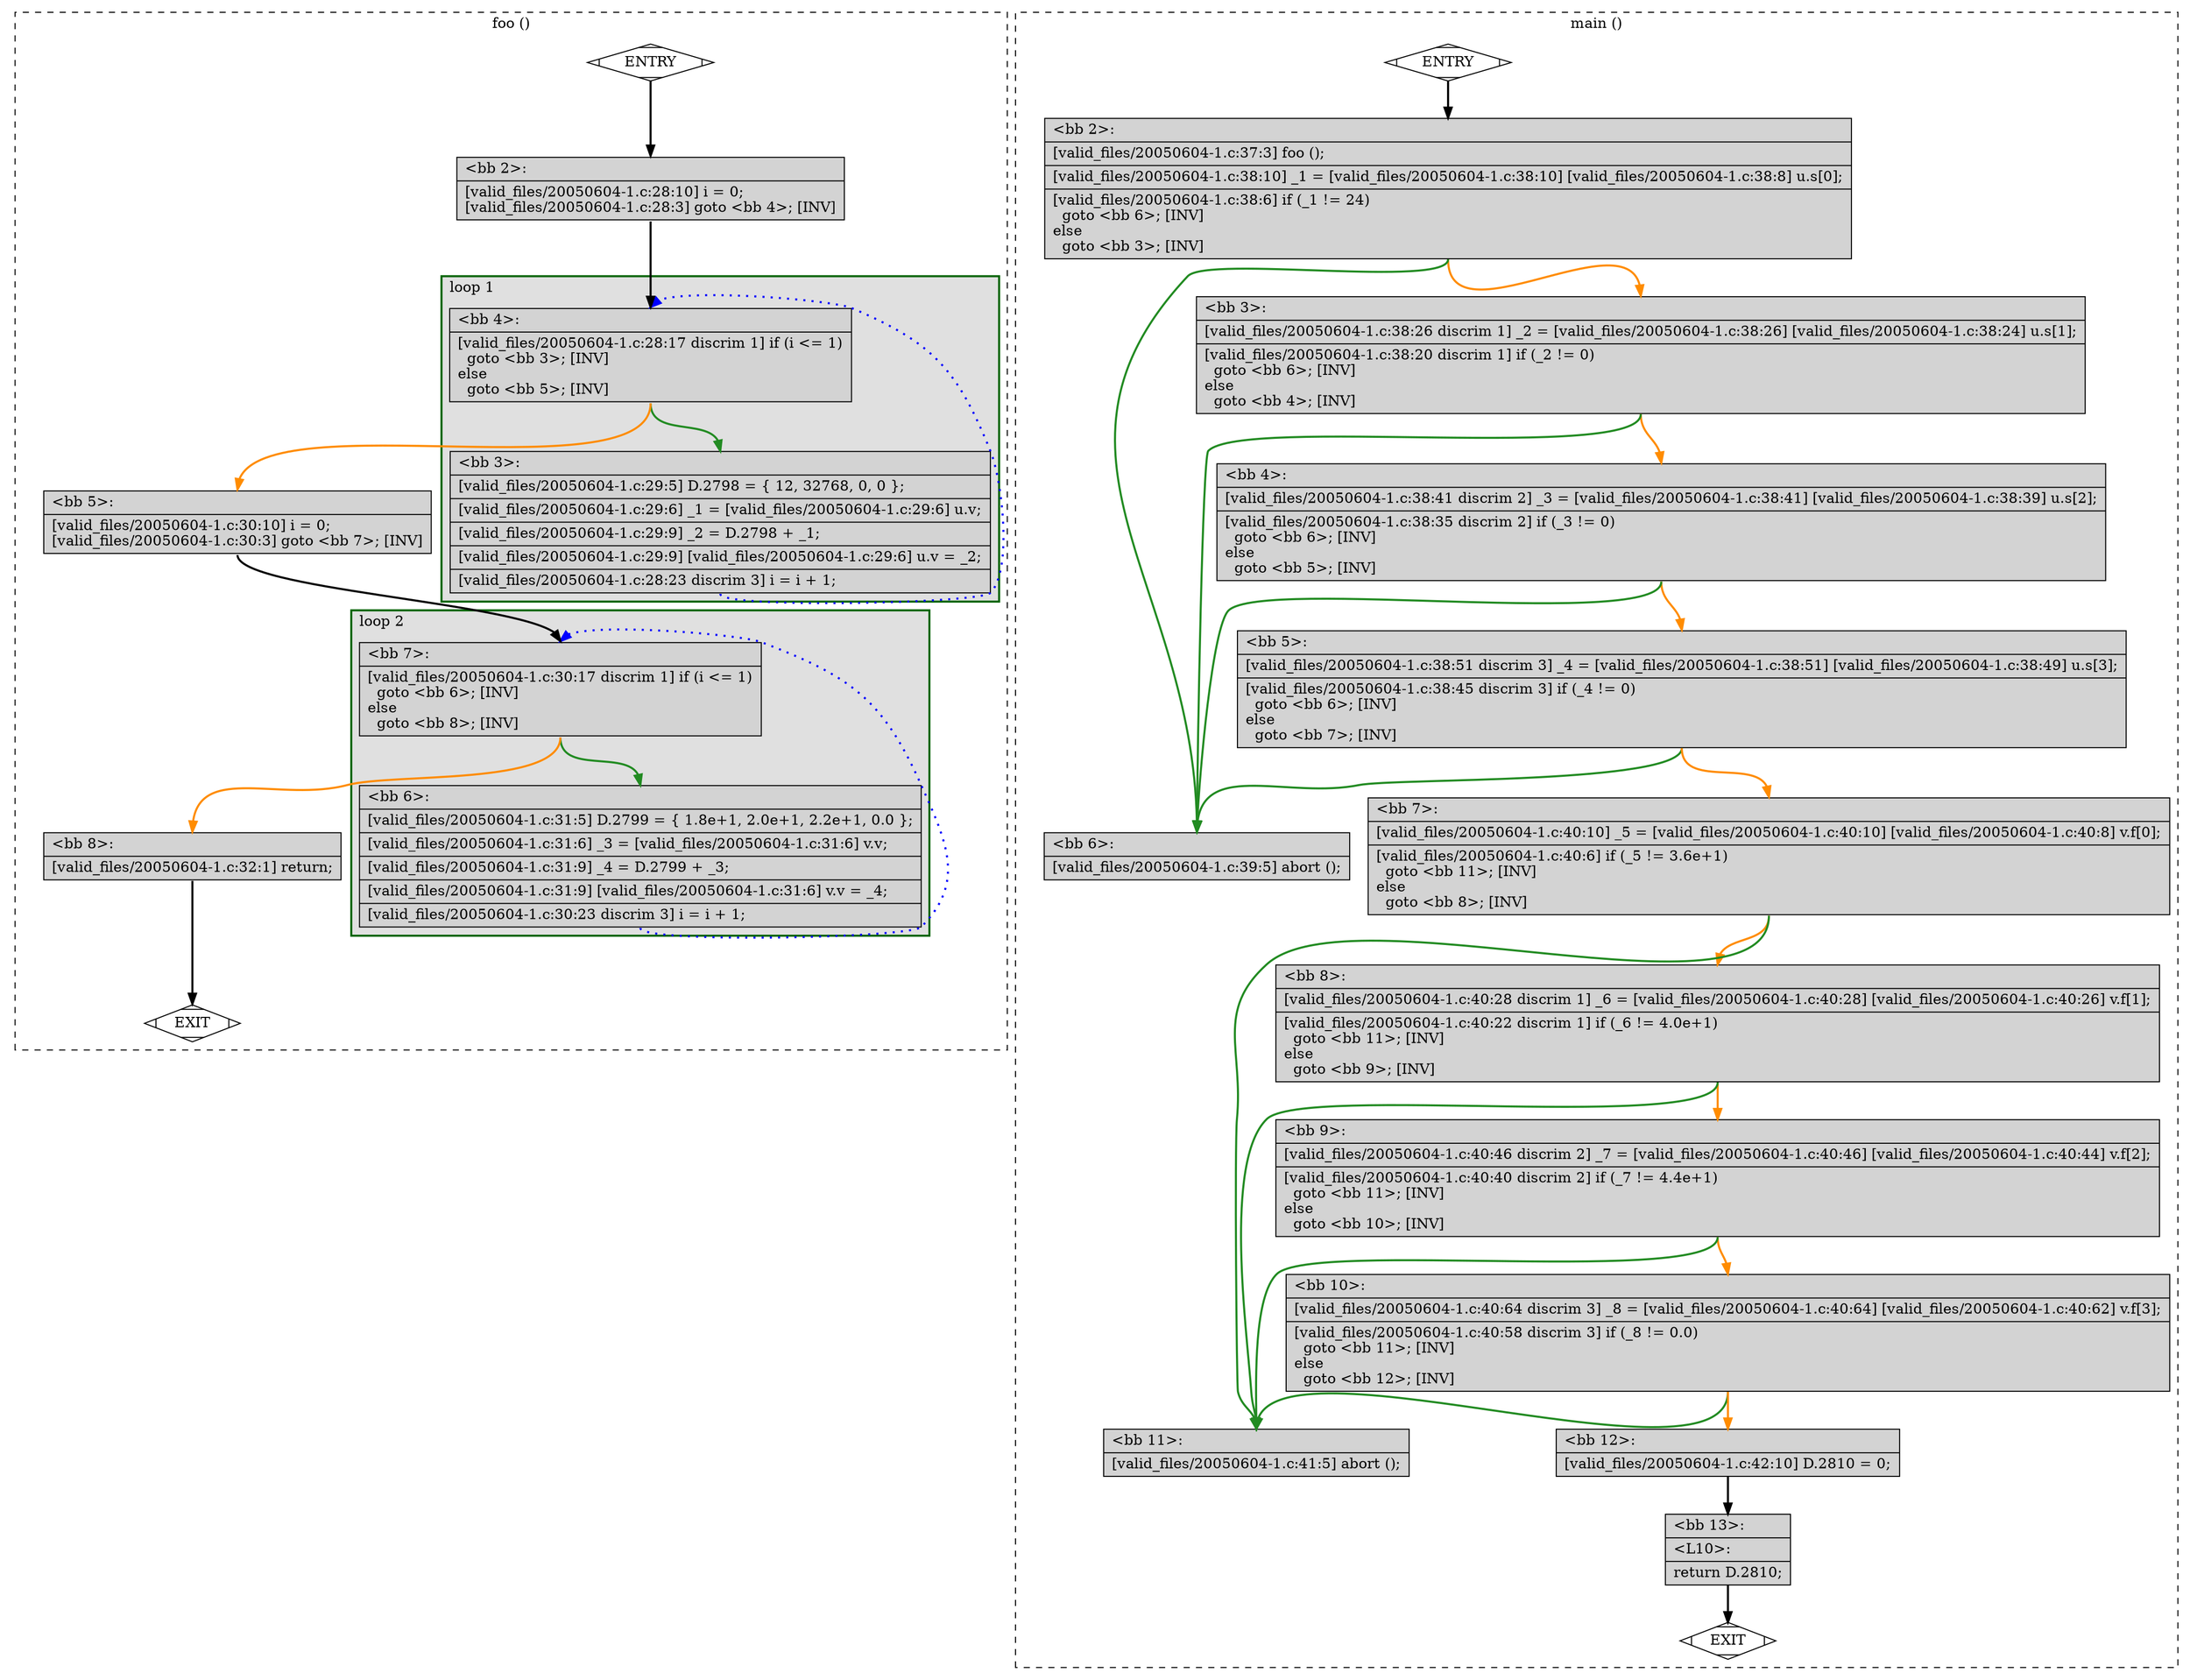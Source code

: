 digraph "a-20050604-1.c.015t.cfg" {
overlap=false;
subgraph "cluster_foo" {
	style="dashed";
	color="black";
	label="foo ()";
	subgraph cluster_0_2 {
	style="filled";
	color="darkgreen";
	fillcolor="grey88";
	label="loop 2";
	labeljust=l;
	penwidth=2;
	fn_0_basic_block_7 [shape=record,style=filled,fillcolor=lightgrey,label="{\<bb\ 7\>:\l\
|[valid_files/20050604-1.c:30:17\ discrim\ 1]\ if\ (i\ \<=\ 1)\l\
\ \ goto\ \<bb\ 6\>;\ [INV]\l\
else\l\
\ \ goto\ \<bb\ 8\>;\ [INV]\l\
}"];

	fn_0_basic_block_6 [shape=record,style=filled,fillcolor=lightgrey,label="{\<bb\ 6\>:\l\
|[valid_files/20050604-1.c:31:5]\ D.2799\ =\ \{\ 1.8e+1,\ 2.0e+1,\ 2.2e+1,\ 0.0\ \};\l\
|[valid_files/20050604-1.c:31:6]\ _3\ =\ [valid_files/20050604-1.c:31:6]\ v.v;\l\
|[valid_files/20050604-1.c:31:9]\ _4\ =\ D.2799\ +\ _3;\l\
|[valid_files/20050604-1.c:31:9]\ [valid_files/20050604-1.c:31:6]\ v.v\ =\ _4;\l\
|[valid_files/20050604-1.c:30:23\ discrim\ 3]\ i\ =\ i\ +\ 1;\l\
}"];

	}
	subgraph cluster_0_1 {
	style="filled";
	color="darkgreen";
	fillcolor="grey88";
	label="loop 1";
	labeljust=l;
	penwidth=2;
	fn_0_basic_block_4 [shape=record,style=filled,fillcolor=lightgrey,label="{\<bb\ 4\>:\l\
|[valid_files/20050604-1.c:28:17\ discrim\ 1]\ if\ (i\ \<=\ 1)\l\
\ \ goto\ \<bb\ 3\>;\ [INV]\l\
else\l\
\ \ goto\ \<bb\ 5\>;\ [INV]\l\
}"];

	fn_0_basic_block_3 [shape=record,style=filled,fillcolor=lightgrey,label="{\<bb\ 3\>:\l\
|[valid_files/20050604-1.c:29:5]\ D.2798\ =\ \{\ 12,\ 32768,\ 0,\ 0\ \};\l\
|[valid_files/20050604-1.c:29:6]\ _1\ =\ [valid_files/20050604-1.c:29:6]\ u.v;\l\
|[valid_files/20050604-1.c:29:9]\ _2\ =\ D.2798\ +\ _1;\l\
|[valid_files/20050604-1.c:29:9]\ [valid_files/20050604-1.c:29:6]\ u.v\ =\ _2;\l\
|[valid_files/20050604-1.c:28:23\ discrim\ 3]\ i\ =\ i\ +\ 1;\l\
}"];

	}
	fn_0_basic_block_0 [shape=Mdiamond,style=filled,fillcolor=white,label="ENTRY"];

	fn_0_basic_block_1 [shape=Mdiamond,style=filled,fillcolor=white,label="EXIT"];

	fn_0_basic_block_2 [shape=record,style=filled,fillcolor=lightgrey,label="{\<bb\ 2\>:\l\
|[valid_files/20050604-1.c:28:10]\ i\ =\ 0;\l\
[valid_files/20050604-1.c:28:3]\ goto\ \<bb\ 4\>;\ [INV]\l\
}"];

	fn_0_basic_block_5 [shape=record,style=filled,fillcolor=lightgrey,label="{\<bb\ 5\>:\l\
|[valid_files/20050604-1.c:30:10]\ i\ =\ 0;\l\
[valid_files/20050604-1.c:30:3]\ goto\ \<bb\ 7\>;\ [INV]\l\
}"];

	fn_0_basic_block_8 [shape=record,style=filled,fillcolor=lightgrey,label="{\<bb\ 8\>:\l\
|[valid_files/20050604-1.c:32:1]\ return;\l\
}"];

	fn_0_basic_block_0:s -> fn_0_basic_block_2:n [style="solid,bold",color=black,weight=100,constraint=true];
	fn_0_basic_block_2:s -> fn_0_basic_block_4:n [style="solid,bold",color=black,weight=100,constraint=true];
	fn_0_basic_block_3:s -> fn_0_basic_block_4:n [style="dotted,bold",color=blue,weight=10,constraint=false];
	fn_0_basic_block_4:s -> fn_0_basic_block_3:n [style="solid,bold",color=forestgreen,weight=10,constraint=true];
	fn_0_basic_block_4:s -> fn_0_basic_block_5:n [style="solid,bold",color=darkorange,weight=10,constraint=true];
	fn_0_basic_block_5:s -> fn_0_basic_block_7:n [style="solid,bold",color=black,weight=100,constraint=true];
	fn_0_basic_block_6:s -> fn_0_basic_block_7:n [style="dotted,bold",color=blue,weight=10,constraint=false];
	fn_0_basic_block_7:s -> fn_0_basic_block_6:n [style="solid,bold",color=forestgreen,weight=10,constraint=true];
	fn_0_basic_block_7:s -> fn_0_basic_block_8:n [style="solid,bold",color=darkorange,weight=10,constraint=true];
	fn_0_basic_block_8:s -> fn_0_basic_block_1:n [style="solid,bold",color=black,weight=10,constraint=true];
	fn_0_basic_block_0:s -> fn_0_basic_block_1:n [style="invis",constraint=true];
}
subgraph "cluster_main" {
	style="dashed";
	color="black";
	label="main ()";
	fn_1_basic_block_0 [shape=Mdiamond,style=filled,fillcolor=white,label="ENTRY"];

	fn_1_basic_block_1 [shape=Mdiamond,style=filled,fillcolor=white,label="EXIT"];

	fn_1_basic_block_2 [shape=record,style=filled,fillcolor=lightgrey,label="{\<bb\ 2\>:\l\
|[valid_files/20050604-1.c:37:3]\ foo\ ();\l\
|[valid_files/20050604-1.c:38:10]\ _1\ =\ [valid_files/20050604-1.c:38:10]\ [valid_files/20050604-1.c:38:8]\ u.s[0];\l\
|[valid_files/20050604-1.c:38:6]\ if\ (_1\ !=\ 24)\l\
\ \ goto\ \<bb\ 6\>;\ [INV]\l\
else\l\
\ \ goto\ \<bb\ 3\>;\ [INV]\l\
}"];

	fn_1_basic_block_3 [shape=record,style=filled,fillcolor=lightgrey,label="{\<bb\ 3\>:\l\
|[valid_files/20050604-1.c:38:26\ discrim\ 1]\ _2\ =\ [valid_files/20050604-1.c:38:26]\ [valid_files/20050604-1.c:38:24]\ u.s[1];\l\
|[valid_files/20050604-1.c:38:20\ discrim\ 1]\ if\ (_2\ !=\ 0)\l\
\ \ goto\ \<bb\ 6\>;\ [INV]\l\
else\l\
\ \ goto\ \<bb\ 4\>;\ [INV]\l\
}"];

	fn_1_basic_block_4 [shape=record,style=filled,fillcolor=lightgrey,label="{\<bb\ 4\>:\l\
|[valid_files/20050604-1.c:38:41\ discrim\ 2]\ _3\ =\ [valid_files/20050604-1.c:38:41]\ [valid_files/20050604-1.c:38:39]\ u.s[2];\l\
|[valid_files/20050604-1.c:38:35\ discrim\ 2]\ if\ (_3\ !=\ 0)\l\
\ \ goto\ \<bb\ 6\>;\ [INV]\l\
else\l\
\ \ goto\ \<bb\ 5\>;\ [INV]\l\
}"];

	fn_1_basic_block_5 [shape=record,style=filled,fillcolor=lightgrey,label="{\<bb\ 5\>:\l\
|[valid_files/20050604-1.c:38:51\ discrim\ 3]\ _4\ =\ [valid_files/20050604-1.c:38:51]\ [valid_files/20050604-1.c:38:49]\ u.s[3];\l\
|[valid_files/20050604-1.c:38:45\ discrim\ 3]\ if\ (_4\ !=\ 0)\l\
\ \ goto\ \<bb\ 6\>;\ [INV]\l\
else\l\
\ \ goto\ \<bb\ 7\>;\ [INV]\l\
}"];

	fn_1_basic_block_6 [shape=record,style=filled,fillcolor=lightgrey,label="{\<bb\ 6\>:\l\
|[valid_files/20050604-1.c:39:5]\ abort\ ();\l\
}"];

	fn_1_basic_block_7 [shape=record,style=filled,fillcolor=lightgrey,label="{\<bb\ 7\>:\l\
|[valid_files/20050604-1.c:40:10]\ _5\ =\ [valid_files/20050604-1.c:40:10]\ [valid_files/20050604-1.c:40:8]\ v.f[0];\l\
|[valid_files/20050604-1.c:40:6]\ if\ (_5\ !=\ 3.6e+1)\l\
\ \ goto\ \<bb\ 11\>;\ [INV]\l\
else\l\
\ \ goto\ \<bb\ 8\>;\ [INV]\l\
}"];

	fn_1_basic_block_8 [shape=record,style=filled,fillcolor=lightgrey,label="{\<bb\ 8\>:\l\
|[valid_files/20050604-1.c:40:28\ discrim\ 1]\ _6\ =\ [valid_files/20050604-1.c:40:28]\ [valid_files/20050604-1.c:40:26]\ v.f[1];\l\
|[valid_files/20050604-1.c:40:22\ discrim\ 1]\ if\ (_6\ !=\ 4.0e+1)\l\
\ \ goto\ \<bb\ 11\>;\ [INV]\l\
else\l\
\ \ goto\ \<bb\ 9\>;\ [INV]\l\
}"];

	fn_1_basic_block_9 [shape=record,style=filled,fillcolor=lightgrey,label="{\<bb\ 9\>:\l\
|[valid_files/20050604-1.c:40:46\ discrim\ 2]\ _7\ =\ [valid_files/20050604-1.c:40:46]\ [valid_files/20050604-1.c:40:44]\ v.f[2];\l\
|[valid_files/20050604-1.c:40:40\ discrim\ 2]\ if\ (_7\ !=\ 4.4e+1)\l\
\ \ goto\ \<bb\ 11\>;\ [INV]\l\
else\l\
\ \ goto\ \<bb\ 10\>;\ [INV]\l\
}"];

	fn_1_basic_block_10 [shape=record,style=filled,fillcolor=lightgrey,label="{\<bb\ 10\>:\l\
|[valid_files/20050604-1.c:40:64\ discrim\ 3]\ _8\ =\ [valid_files/20050604-1.c:40:64]\ [valid_files/20050604-1.c:40:62]\ v.f[3];\l\
|[valid_files/20050604-1.c:40:58\ discrim\ 3]\ if\ (_8\ !=\ 0.0)\l\
\ \ goto\ \<bb\ 11\>;\ [INV]\l\
else\l\
\ \ goto\ \<bb\ 12\>;\ [INV]\l\
}"];

	fn_1_basic_block_11 [shape=record,style=filled,fillcolor=lightgrey,label="{\<bb\ 11\>:\l\
|[valid_files/20050604-1.c:41:5]\ abort\ ();\l\
}"];

	fn_1_basic_block_12 [shape=record,style=filled,fillcolor=lightgrey,label="{\<bb\ 12\>:\l\
|[valid_files/20050604-1.c:42:10]\ D.2810\ =\ 0;\l\
}"];

	fn_1_basic_block_13 [shape=record,style=filled,fillcolor=lightgrey,label="{\<bb\ 13\>:\l\
|\<L10\>:\l\
|return\ D.2810;\l\
}"];

	fn_1_basic_block_0:s -> fn_1_basic_block_2:n [style="solid,bold",color=black,weight=100,constraint=true];
	fn_1_basic_block_2:s -> fn_1_basic_block_6:n [style="solid,bold",color=forestgreen,weight=10,constraint=true];
	fn_1_basic_block_2:s -> fn_1_basic_block_3:n [style="solid,bold",color=darkorange,weight=10,constraint=true];
	fn_1_basic_block_3:s -> fn_1_basic_block_6:n [style="solid,bold",color=forestgreen,weight=10,constraint=true];
	fn_1_basic_block_3:s -> fn_1_basic_block_4:n [style="solid,bold",color=darkorange,weight=10,constraint=true];
	fn_1_basic_block_4:s -> fn_1_basic_block_6:n [style="solid,bold",color=forestgreen,weight=10,constraint=true];
	fn_1_basic_block_4:s -> fn_1_basic_block_5:n [style="solid,bold",color=darkorange,weight=10,constraint=true];
	fn_1_basic_block_5:s -> fn_1_basic_block_6:n [style="solid,bold",color=forestgreen,weight=10,constraint=true];
	fn_1_basic_block_5:s -> fn_1_basic_block_7:n [style="solid,bold",color=darkorange,weight=10,constraint=true];
	fn_1_basic_block_7:s -> fn_1_basic_block_11:n [style="solid,bold",color=forestgreen,weight=10,constraint=true];
	fn_1_basic_block_7:s -> fn_1_basic_block_8:n [style="solid,bold",color=darkorange,weight=10,constraint=true];
	fn_1_basic_block_8:s -> fn_1_basic_block_11:n [style="solid,bold",color=forestgreen,weight=10,constraint=true];
	fn_1_basic_block_8:s -> fn_1_basic_block_9:n [style="solid,bold",color=darkorange,weight=10,constraint=true];
	fn_1_basic_block_9:s -> fn_1_basic_block_11:n [style="solid,bold",color=forestgreen,weight=10,constraint=true];
	fn_1_basic_block_9:s -> fn_1_basic_block_10:n [style="solid,bold",color=darkorange,weight=10,constraint=true];
	fn_1_basic_block_10:s -> fn_1_basic_block_11:n [style="solid,bold",color=forestgreen,weight=10,constraint=true];
	fn_1_basic_block_10:s -> fn_1_basic_block_12:n [style="solid,bold",color=darkorange,weight=10,constraint=true];
	fn_1_basic_block_12:s -> fn_1_basic_block_13:n [style="solid,bold",color=black,weight=100,constraint=true];
	fn_1_basic_block_13:s -> fn_1_basic_block_1:n [style="solid,bold",color=black,weight=10,constraint=true];
	fn_1_basic_block_0:s -> fn_1_basic_block_1:n [style="invis",constraint=true];
}
}
